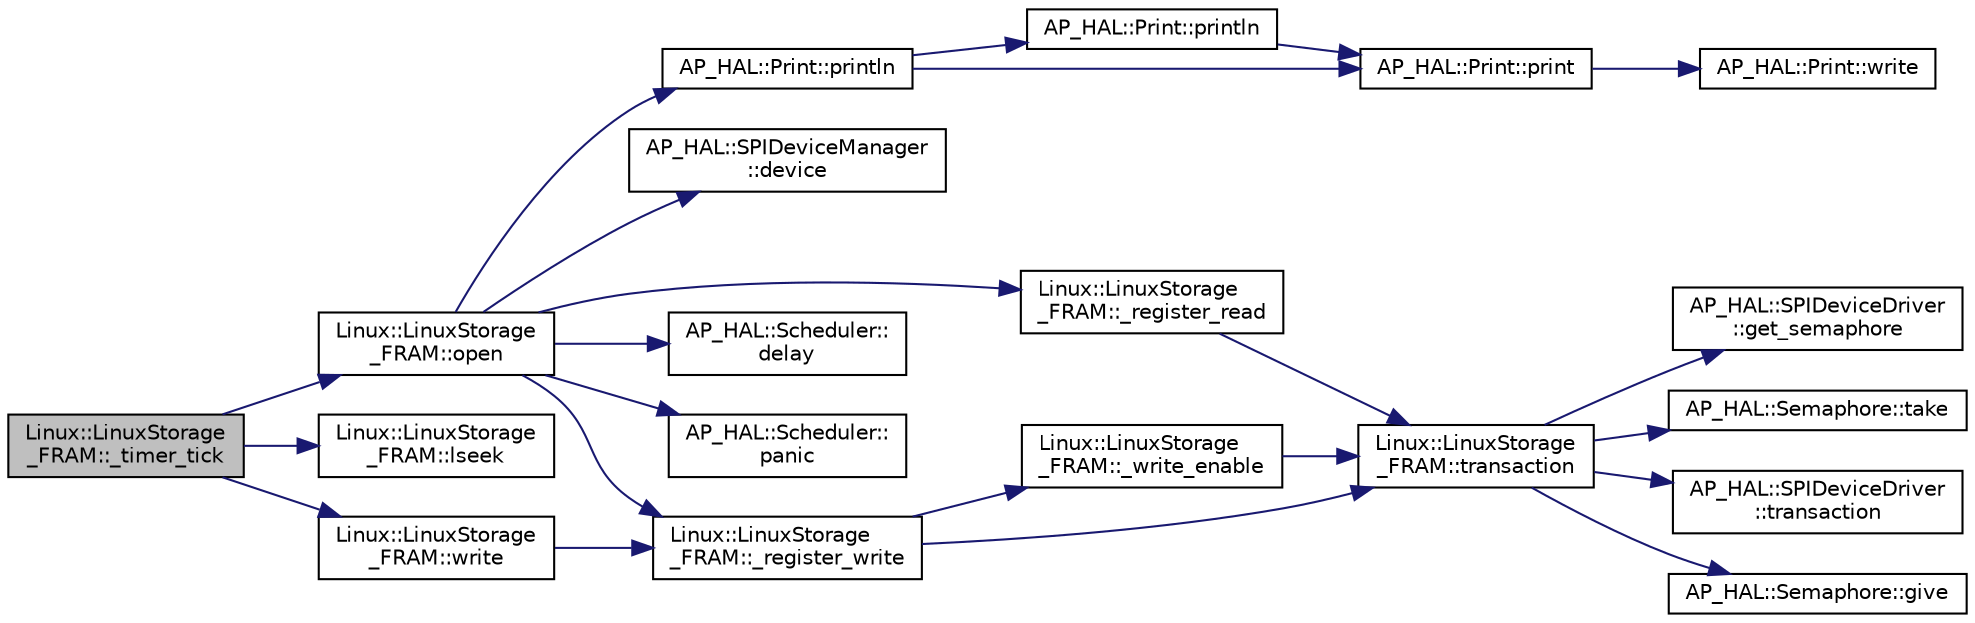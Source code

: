 digraph "Linux::LinuxStorage_FRAM::_timer_tick"
{
 // INTERACTIVE_SVG=YES
  edge [fontname="Helvetica",fontsize="10",labelfontname="Helvetica",labelfontsize="10"];
  node [fontname="Helvetica",fontsize="10",shape=record];
  rankdir="LR";
  Node1 [label="Linux::LinuxStorage\l_FRAM::_timer_tick",height=0.2,width=0.4,color="black", fillcolor="grey75", style="filled" fontcolor="black"];
  Node1 -> Node2 [color="midnightblue",fontsize="10",style="solid",fontname="Helvetica"];
  Node2 [label="Linux::LinuxStorage\l_FRAM::open",height=0.2,width=0.4,color="black", fillcolor="white", style="filled",URL="$classLinux_1_1LinuxStorage__FRAM.html#abe5495ebecf6180c5865f33e9b0de113"];
  Node2 -> Node3 [color="midnightblue",fontsize="10",style="solid",fontname="Helvetica"];
  Node3 [label="AP_HAL::SPIDeviceManager\l::device",height=0.2,width=0.4,color="black", fillcolor="white", style="filled",URL="$classAP__HAL_1_1SPIDeviceManager.html#ab26a3e8f8b43e59376ce98aafd288452"];
  Node2 -> Node4 [color="midnightblue",fontsize="10",style="solid",fontname="Helvetica"];
  Node4 [label="Linux::LinuxStorage\l_FRAM::_register_read",height=0.2,width=0.4,color="black", fillcolor="white", style="filled",URL="$classLinux_1_1LinuxStorage__FRAM.html#a3595b33fb16f0708473bc05a62b37070"];
  Node4 -> Node5 [color="midnightblue",fontsize="10",style="solid",fontname="Helvetica"];
  Node5 [label="Linux::LinuxStorage\l_FRAM::transaction",height=0.2,width=0.4,color="black", fillcolor="white", style="filled",URL="$classLinux_1_1LinuxStorage__FRAM.html#a051df265457f5a9f4bbfcd18f7d220b6"];
  Node5 -> Node6 [color="midnightblue",fontsize="10",style="solid",fontname="Helvetica"];
  Node6 [label="AP_HAL::SPIDeviceDriver\l::get_semaphore",height=0.2,width=0.4,color="black", fillcolor="white", style="filled",URL="$classAP__HAL_1_1SPIDeviceDriver.html#a1c518b753148caee4d708c2311a9e548"];
  Node5 -> Node7 [color="midnightblue",fontsize="10",style="solid",fontname="Helvetica"];
  Node7 [label="AP_HAL::Semaphore::take",height=0.2,width=0.4,color="black", fillcolor="white", style="filled",URL="$classAP__HAL_1_1Semaphore.html#abd3a0affad8bb211981a979f30386589"];
  Node5 -> Node8 [color="midnightblue",fontsize="10",style="solid",fontname="Helvetica"];
  Node8 [label="AP_HAL::SPIDeviceDriver\l::transaction",height=0.2,width=0.4,color="black", fillcolor="white", style="filled",URL="$classAP__HAL_1_1SPIDeviceDriver.html#a3ff2614355f59ee6712d345792f12cb9"];
  Node5 -> Node9 [color="midnightblue",fontsize="10",style="solid",fontname="Helvetica"];
  Node9 [label="AP_HAL::Semaphore::give",height=0.2,width=0.4,color="black", fillcolor="white", style="filled",URL="$classAP__HAL_1_1Semaphore.html#afcdbf03d5bea9d83037acc93bfaea7ce"];
  Node2 -> Node10 [color="midnightblue",fontsize="10",style="solid",fontname="Helvetica"];
  Node10 [label="AP_HAL::Scheduler::\ldelay",height=0.2,width=0.4,color="black", fillcolor="white", style="filled",URL="$classAP__HAL_1_1Scheduler.html#ab3175e2e6223ccfe82f957e41cc12b26"];
  Node2 -> Node11 [color="midnightblue",fontsize="10",style="solid",fontname="Helvetica"];
  Node11 [label="AP_HAL::Scheduler::\lpanic",height=0.2,width=0.4,color="black", fillcolor="white", style="filled",URL="$classAP__HAL_1_1Scheduler.html#a65f0d4e404d3e6fda4d8b0b101c9780f"];
  Node2 -> Node12 [color="midnightblue",fontsize="10",style="solid",fontname="Helvetica"];
  Node12 [label="Linux::LinuxStorage\l_FRAM::_register_write",height=0.2,width=0.4,color="black", fillcolor="white", style="filled",URL="$classLinux_1_1LinuxStorage__FRAM.html#a4c38ed83df91957981d65f3cdb83a8ff"];
  Node12 -> Node13 [color="midnightblue",fontsize="10",style="solid",fontname="Helvetica"];
  Node13 [label="Linux::LinuxStorage\l_FRAM::_write_enable",height=0.2,width=0.4,color="black", fillcolor="white", style="filled",URL="$classLinux_1_1LinuxStorage__FRAM.html#aee9b258c651b30347870ba988ed8fa84"];
  Node13 -> Node5 [color="midnightblue",fontsize="10",style="solid",fontname="Helvetica"];
  Node12 -> Node5 [color="midnightblue",fontsize="10",style="solid",fontname="Helvetica"];
  Node2 -> Node14 [color="midnightblue",fontsize="10",style="solid",fontname="Helvetica"];
  Node14 [label="AP_HAL::Print::println",height=0.2,width=0.4,color="black", fillcolor="white", style="filled",URL="$classAP__HAL_1_1Print.html#ad337ce3f7977411b7d34d47a51e5737e"];
  Node14 -> Node15 [color="midnightblue",fontsize="10",style="solid",fontname="Helvetica"];
  Node15 [label="AP_HAL::Print::print",height=0.2,width=0.4,color="black", fillcolor="white", style="filled",URL="$classAP__HAL_1_1Print.html#acfe80773011eb17dfb52c2fba517a093"];
  Node15 -> Node16 [color="midnightblue",fontsize="10",style="solid",fontname="Helvetica"];
  Node16 [label="AP_HAL::Print::write",height=0.2,width=0.4,color="black", fillcolor="white", style="filled",URL="$classAP__HAL_1_1Print.html#acc65391952a43334f8f5c9bef341f501"];
  Node14 -> Node17 [color="midnightblue",fontsize="10",style="solid",fontname="Helvetica"];
  Node17 [label="AP_HAL::Print::println",height=0.2,width=0.4,color="black", fillcolor="white", style="filled",URL="$classAP__HAL_1_1Print.html#a169b128f9e22f0c15883768f580541a2"];
  Node17 -> Node15 [color="midnightblue",fontsize="10",style="solid",fontname="Helvetica"];
  Node1 -> Node18 [color="midnightblue",fontsize="10",style="solid",fontname="Helvetica"];
  Node18 [label="Linux::LinuxStorage\l_FRAM::lseek",height=0.2,width=0.4,color="black", fillcolor="white", style="filled",URL="$classLinux_1_1LinuxStorage__FRAM.html#ab5ebbd575aa9f4b981b131d951e4368b"];
  Node1 -> Node19 [color="midnightblue",fontsize="10",style="solid",fontname="Helvetica"];
  Node19 [label="Linux::LinuxStorage\l_FRAM::write",height=0.2,width=0.4,color="black", fillcolor="white", style="filled",URL="$classLinux_1_1LinuxStorage__FRAM.html#a75a8c8d08e28cca6d154e29177c0027b"];
  Node19 -> Node12 [color="midnightblue",fontsize="10",style="solid",fontname="Helvetica"];
}
